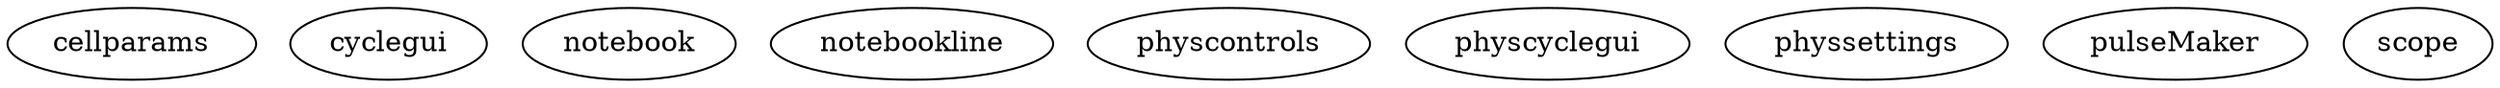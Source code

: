 /* Created by mdot for Matlab */
digraph m2html {

  cellparams [URL="cellparams.html"];
  cyclegui [URL="cyclegui.html"];
  notebook [URL="notebook.html"];
  notebookline [URL="notebookline.html"];
  physcontrols [URL="physcontrols.html"];
  physcyclegui [URL="physcyclegui.html"];
  physsettings [URL="physsettings.html"];
  pulseMaker [URL="pulseMaker.html"];
  scope [URL="scope.html"];
}